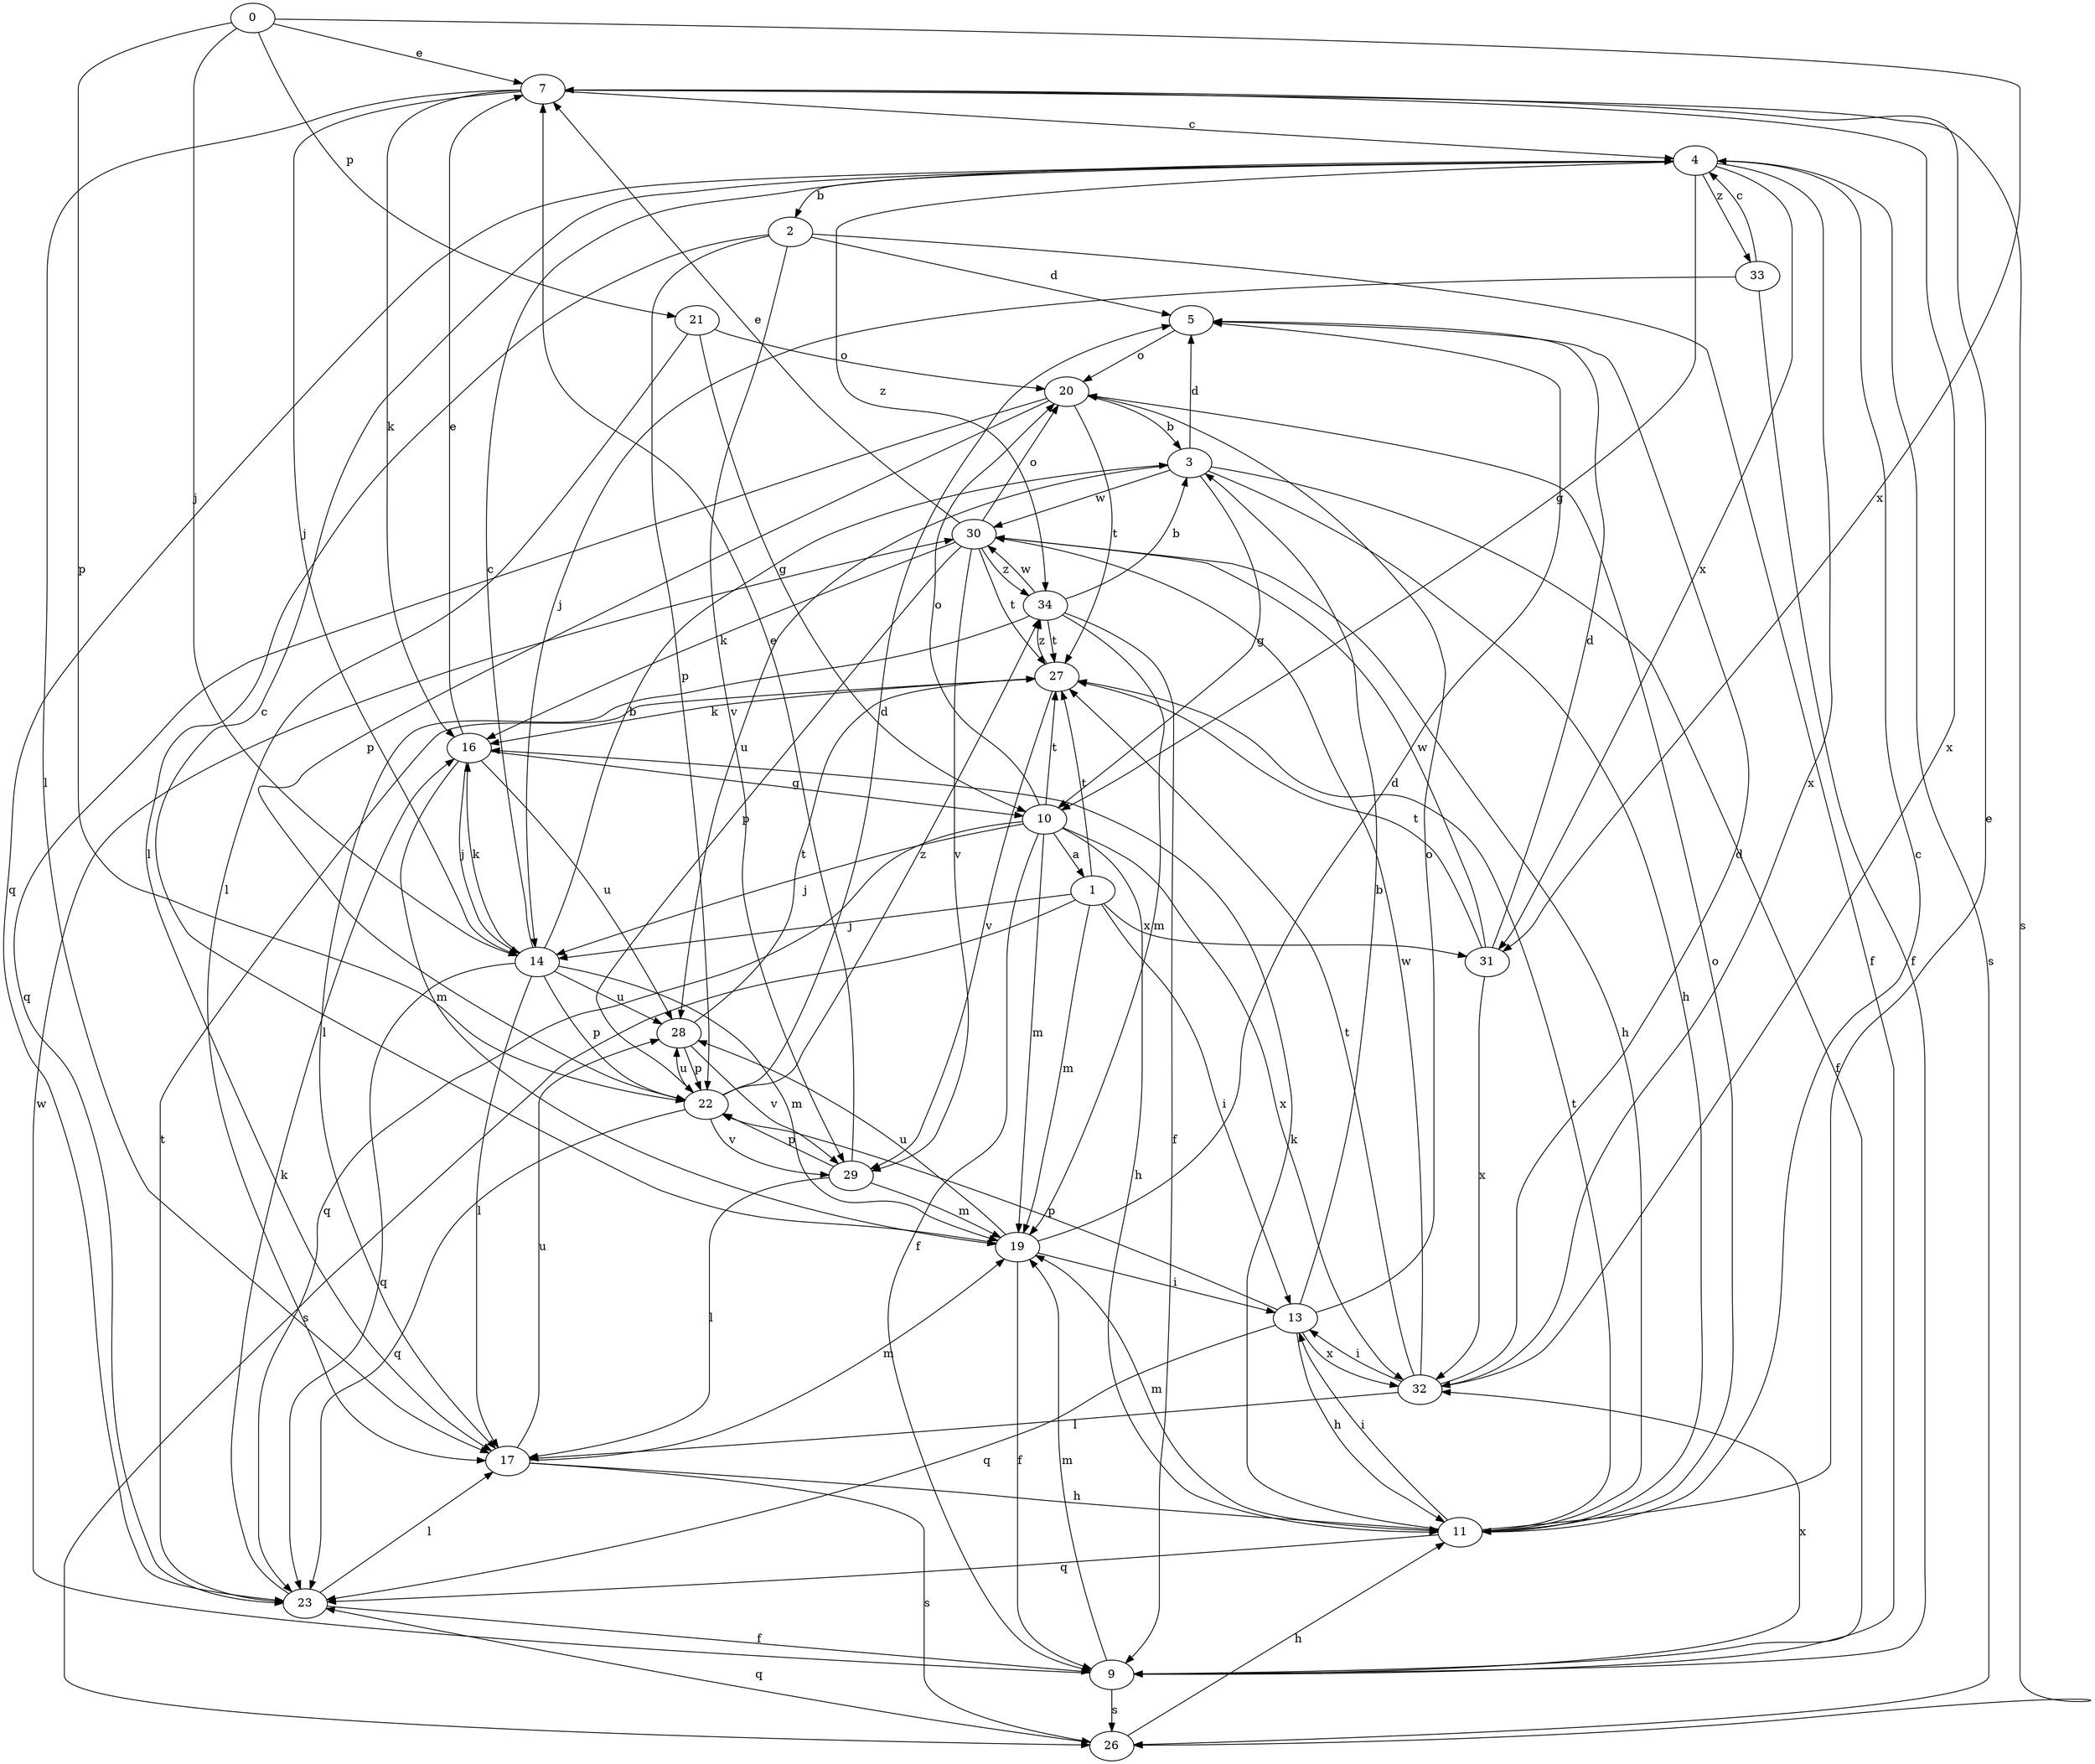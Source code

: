 strict digraph  {
0;
1;
2;
3;
4;
5;
7;
9;
10;
11;
13;
14;
16;
17;
19;
20;
21;
22;
23;
26;
27;
28;
29;
30;
31;
32;
33;
34;
0 -> 7  [label=e];
0 -> 14  [label=j];
0 -> 21  [label=p];
0 -> 22  [label=p];
0 -> 31  [label=x];
1 -> 13  [label=i];
1 -> 14  [label=j];
1 -> 19  [label=m];
1 -> 26  [label=s];
1 -> 27  [label=t];
1 -> 31  [label=x];
2 -> 5  [label=d];
2 -> 9  [label=f];
2 -> 17  [label=l];
2 -> 22  [label=p];
2 -> 29  [label=v];
3 -> 5  [label=d];
3 -> 9  [label=f];
3 -> 10  [label=g];
3 -> 11  [label=h];
3 -> 28  [label=u];
3 -> 30  [label=w];
4 -> 2  [label=b];
4 -> 10  [label=g];
4 -> 23  [label=q];
4 -> 26  [label=s];
4 -> 31  [label=x];
4 -> 32  [label=x];
4 -> 33  [label=z];
4 -> 34  [label=z];
5 -> 20  [label=o];
7 -> 4  [label=c];
7 -> 14  [label=j];
7 -> 16  [label=k];
7 -> 17  [label=l];
7 -> 26  [label=s];
7 -> 32  [label=x];
9 -> 19  [label=m];
9 -> 26  [label=s];
9 -> 30  [label=w];
9 -> 32  [label=x];
10 -> 1  [label=a];
10 -> 9  [label=f];
10 -> 11  [label=h];
10 -> 14  [label=j];
10 -> 19  [label=m];
10 -> 20  [label=o];
10 -> 23  [label=q];
10 -> 27  [label=t];
10 -> 32  [label=x];
11 -> 4  [label=c];
11 -> 7  [label=e];
11 -> 13  [label=i];
11 -> 16  [label=k];
11 -> 19  [label=m];
11 -> 20  [label=o];
11 -> 23  [label=q];
11 -> 27  [label=t];
13 -> 3  [label=b];
13 -> 11  [label=h];
13 -> 20  [label=o];
13 -> 22  [label=p];
13 -> 23  [label=q];
13 -> 32  [label=x];
14 -> 3  [label=b];
14 -> 4  [label=c];
14 -> 16  [label=k];
14 -> 17  [label=l];
14 -> 19  [label=m];
14 -> 22  [label=p];
14 -> 23  [label=q];
14 -> 28  [label=u];
16 -> 7  [label=e];
16 -> 10  [label=g];
16 -> 14  [label=j];
16 -> 19  [label=m];
16 -> 28  [label=u];
17 -> 11  [label=h];
17 -> 19  [label=m];
17 -> 26  [label=s];
17 -> 28  [label=u];
19 -> 4  [label=c];
19 -> 5  [label=d];
19 -> 9  [label=f];
19 -> 13  [label=i];
19 -> 28  [label=u];
20 -> 3  [label=b];
20 -> 22  [label=p];
20 -> 23  [label=q];
20 -> 27  [label=t];
21 -> 10  [label=g];
21 -> 17  [label=l];
21 -> 20  [label=o];
22 -> 5  [label=d];
22 -> 23  [label=q];
22 -> 28  [label=u];
22 -> 29  [label=v];
22 -> 34  [label=z];
23 -> 9  [label=f];
23 -> 16  [label=k];
23 -> 17  [label=l];
23 -> 27  [label=t];
26 -> 11  [label=h];
26 -> 23  [label=q];
27 -> 16  [label=k];
27 -> 29  [label=v];
27 -> 34  [label=z];
28 -> 22  [label=p];
28 -> 27  [label=t];
28 -> 29  [label=v];
29 -> 7  [label=e];
29 -> 17  [label=l];
29 -> 19  [label=m];
29 -> 22  [label=p];
30 -> 7  [label=e];
30 -> 11  [label=h];
30 -> 16  [label=k];
30 -> 20  [label=o];
30 -> 22  [label=p];
30 -> 27  [label=t];
30 -> 29  [label=v];
30 -> 34  [label=z];
31 -> 5  [label=d];
31 -> 27  [label=t];
31 -> 30  [label=w];
31 -> 32  [label=x];
32 -> 5  [label=d];
32 -> 13  [label=i];
32 -> 17  [label=l];
32 -> 27  [label=t];
32 -> 30  [label=w];
33 -> 4  [label=c];
33 -> 9  [label=f];
33 -> 14  [label=j];
34 -> 3  [label=b];
34 -> 9  [label=f];
34 -> 17  [label=l];
34 -> 19  [label=m];
34 -> 27  [label=t];
34 -> 30  [label=w];
}
